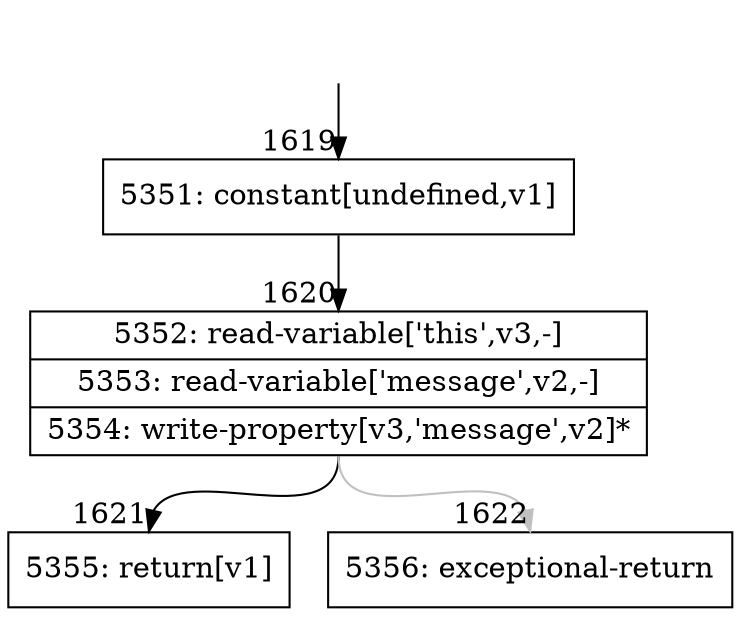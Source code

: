 digraph {
rankdir="TD"
BB_entry150[shape=none,label=""];
BB_entry150 -> BB1619 [tailport=s, headport=n, headlabel="    1619"]
BB1619 [shape=record label="{5351: constant[undefined,v1]}" ] 
BB1619 -> BB1620 [tailport=s, headport=n, headlabel="      1620"]
BB1620 [shape=record label="{5352: read-variable['this',v3,-]|5353: read-variable['message',v2,-]|5354: write-property[v3,'message',v2]*}" ] 
BB1620 -> BB1621 [tailport=s, headport=n, headlabel="      1621"]
BB1620 -> BB1622 [tailport=s, headport=n, color=gray, headlabel="      1622"]
BB1621 [shape=record label="{5355: return[v1]}" ] 
BB1622 [shape=record label="{5356: exceptional-return}" ] 
//#$~ 1982
}
